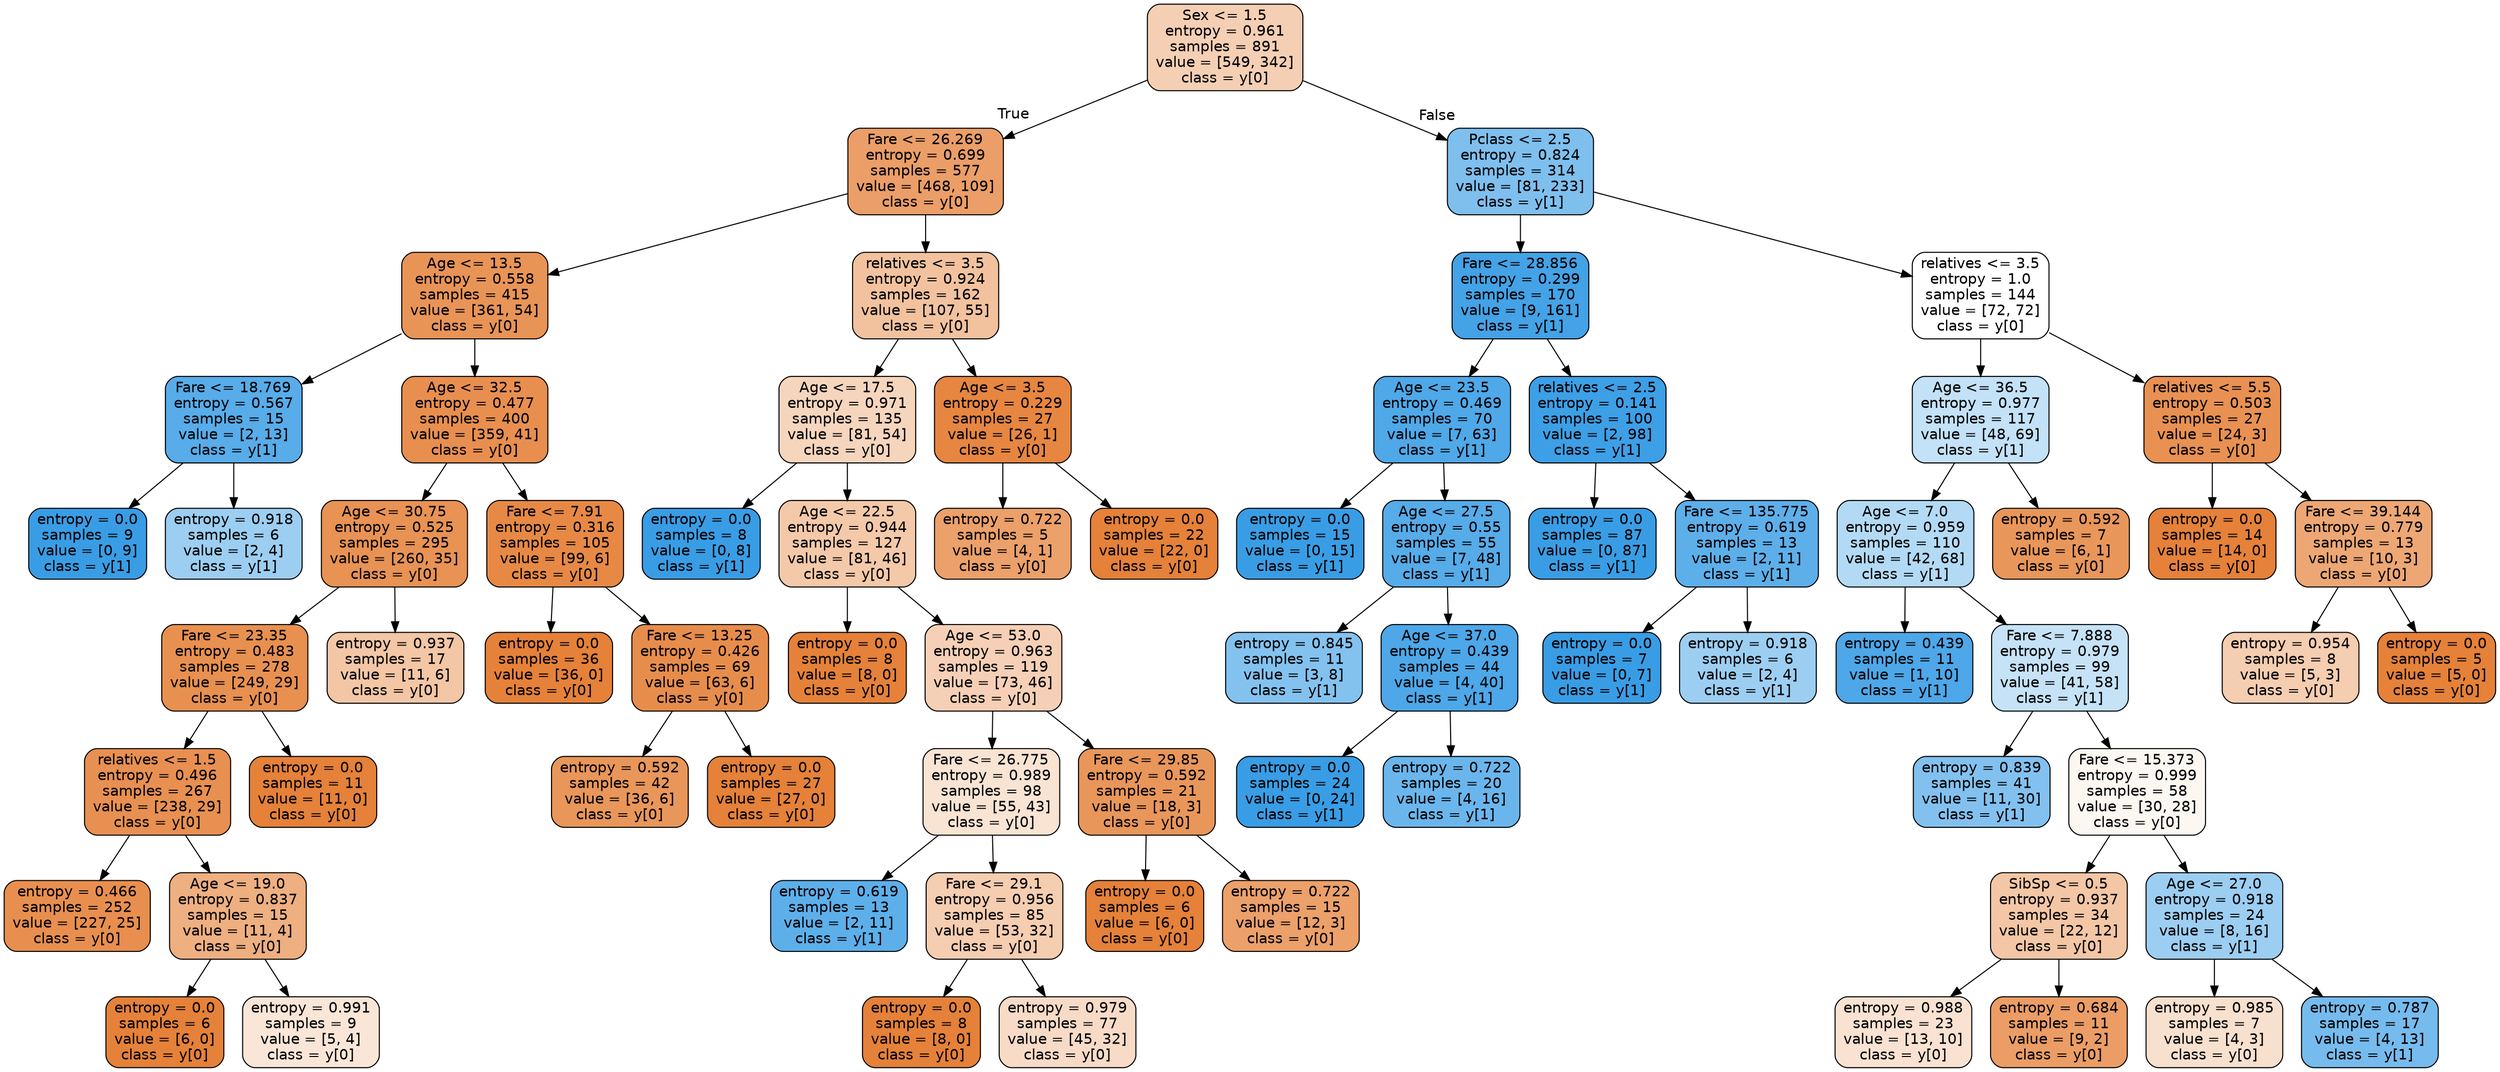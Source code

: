 digraph Tree {
node [shape=box, style="filled, rounded", color="black", fontname=helvetica] ;
edge [fontname=helvetica] ;
0 [label="Sex <= 1.5\nentropy = 0.961\nsamples = 891\nvalue = [549, 342]\nclass = y[0]", fillcolor="#f5cfb4"] ;
1 [label="Fare <= 26.269\nentropy = 0.699\nsamples = 577\nvalue = [468, 109]\nclass = y[0]", fillcolor="#eb9e67"] ;
0 -> 1 [labeldistance=2.5, labelangle=45, headlabel="True"] ;
5 [label="Age <= 13.5\nentropy = 0.558\nsamples = 415\nvalue = [361, 54]\nclass = y[0]", fillcolor="#e99457"] ;
1 -> 5 ;
7 [label="Fare <= 18.769\nentropy = 0.567\nsamples = 15\nvalue = [2, 13]\nclass = y[1]", fillcolor="#57ace9"] ;
5 -> 7 ;
37 [label="entropy = 0.0\nsamples = 9\nvalue = [0, 9]\nclass = y[1]", fillcolor="#399de5"] ;
7 -> 37 ;
38 [label="entropy = 0.918\nsamples = 6\nvalue = [2, 4]\nclass = y[1]", fillcolor="#9ccef2"] ;
7 -> 38 ;
8 [label="Age <= 32.5\nentropy = 0.477\nsamples = 400\nvalue = [359, 41]\nclass = y[0]", fillcolor="#e88f50"] ;
5 -> 8 ;
43 [label="Age <= 30.75\nentropy = 0.525\nsamples = 295\nvalue = [260, 35]\nclass = y[0]", fillcolor="#e89254"] ;
8 -> 43 ;
45 [label="Fare <= 23.35\nentropy = 0.483\nsamples = 278\nvalue = [249, 29]\nclass = y[0]", fillcolor="#e89050"] ;
43 -> 45 ;
55 [label="relatives <= 1.5\nentropy = 0.496\nsamples = 267\nvalue = [238, 29]\nclass = y[0]", fillcolor="#e89051"] ;
45 -> 55 ;
57 [label="entropy = 0.466\nsamples = 252\nvalue = [227, 25]\nclass = y[0]", fillcolor="#e88f4f"] ;
55 -> 57 ;
58 [label="Age <= 19.0\nentropy = 0.837\nsamples = 15\nvalue = [11, 4]\nclass = y[0]", fillcolor="#eeaf81"] ;
55 -> 58 ;
59 [label="entropy = 0.0\nsamples = 6\nvalue = [6, 0]\nclass = y[0]", fillcolor="#e58139"] ;
58 -> 59 ;
60 [label="entropy = 0.991\nsamples = 9\nvalue = [5, 4]\nclass = y[0]", fillcolor="#fae6d7"] ;
58 -> 60 ;
56 [label="entropy = 0.0\nsamples = 11\nvalue = [11, 0]\nclass = y[0]", fillcolor="#e58139"] ;
45 -> 56 ;
46 [label="entropy = 0.937\nsamples = 17\nvalue = [11, 6]\nclass = y[0]", fillcolor="#f3c6a5"] ;
43 -> 46 ;
44 [label="Fare <= 7.91\nentropy = 0.316\nsamples = 105\nvalue = [99, 6]\nclass = y[0]", fillcolor="#e78945"] ;
8 -> 44 ;
47 [label="entropy = 0.0\nsamples = 36\nvalue = [36, 0]\nclass = y[0]", fillcolor="#e58139"] ;
44 -> 47 ;
48 [label="Fare <= 13.25\nentropy = 0.426\nsamples = 69\nvalue = [63, 6]\nclass = y[0]", fillcolor="#e78d4c"] ;
44 -> 48 ;
49 [label="entropy = 0.592\nsamples = 42\nvalue = [36, 6]\nclass = y[0]", fillcolor="#e9965a"] ;
48 -> 49 ;
50 [label="entropy = 0.0\nsamples = 27\nvalue = [27, 0]\nclass = y[0]", fillcolor="#e58139"] ;
48 -> 50 ;
6 [label="relatives <= 3.5\nentropy = 0.924\nsamples = 162\nvalue = [107, 55]\nclass = y[0]", fillcolor="#f2c29f"] ;
1 -> 6 ;
11 [label="Age <= 17.5\nentropy = 0.971\nsamples = 135\nvalue = [81, 54]\nclass = y[0]", fillcolor="#f6d5bd"] ;
6 -> 11 ;
13 [label="entropy = 0.0\nsamples = 8\nvalue = [0, 8]\nclass = y[1]", fillcolor="#399de5"] ;
11 -> 13 ;
14 [label="Age <= 22.5\nentropy = 0.944\nsamples = 127\nvalue = [81, 46]\nclass = y[0]", fillcolor="#f4c9a9"] ;
11 -> 14 ;
15 [label="entropy = 0.0\nsamples = 8\nvalue = [8, 0]\nclass = y[0]", fillcolor="#e58139"] ;
14 -> 15 ;
16 [label="Age <= 53.0\nentropy = 0.963\nsamples = 119\nvalue = [73, 46]\nclass = y[0]", fillcolor="#f5d0b6"] ;
14 -> 16 ;
17 [label="Fare <= 26.775\nentropy = 0.989\nsamples = 98\nvalue = [55, 43]\nclass = y[0]", fillcolor="#f9e4d4"] ;
16 -> 17 ;
19 [label="entropy = 0.619\nsamples = 13\nvalue = [2, 11]\nclass = y[1]", fillcolor="#5dafea"] ;
17 -> 19 ;
20 [label="Fare <= 29.1\nentropy = 0.956\nsamples = 85\nvalue = [53, 32]\nclass = y[0]", fillcolor="#f5cdb1"] ;
17 -> 20 ;
21 [label="entropy = 0.0\nsamples = 8\nvalue = [8, 0]\nclass = y[0]", fillcolor="#e58139"] ;
20 -> 21 ;
22 [label="entropy = 0.979\nsamples = 77\nvalue = [45, 32]\nclass = y[0]", fillcolor="#f7dbc6"] ;
20 -> 22 ;
18 [label="Fare <= 29.85\nentropy = 0.592\nsamples = 21\nvalue = [18, 3]\nclass = y[0]", fillcolor="#e9965a"] ;
16 -> 18 ;
69 [label="entropy = 0.0\nsamples = 6\nvalue = [6, 0]\nclass = y[0]", fillcolor="#e58139"] ;
18 -> 69 ;
70 [label="entropy = 0.722\nsamples = 15\nvalue = [12, 3]\nclass = y[0]", fillcolor="#eca06a"] ;
18 -> 70 ;
12 [label="Age <= 3.5\nentropy = 0.229\nsamples = 27\nvalue = [26, 1]\nclass = y[0]", fillcolor="#e68641"] ;
6 -> 12 ;
41 [label="entropy = 0.722\nsamples = 5\nvalue = [4, 1]\nclass = y[0]", fillcolor="#eca06a"] ;
12 -> 41 ;
42 [label="entropy = 0.0\nsamples = 22\nvalue = [22, 0]\nclass = y[0]", fillcolor="#e58139"] ;
12 -> 42 ;
2 [label="Pclass <= 2.5\nentropy = 0.824\nsamples = 314\nvalue = [81, 233]\nclass = y[1]", fillcolor="#7ebfee"] ;
0 -> 2 [labeldistance=2.5, labelangle=-45, headlabel="False"] ;
3 [label="Fare <= 28.856\nentropy = 0.299\nsamples = 170\nvalue = [9, 161]\nclass = y[1]", fillcolor="#44a2e6"] ;
2 -> 3 ;
25 [label="Age <= 23.5\nentropy = 0.469\nsamples = 70\nvalue = [7, 63]\nclass = y[1]", fillcolor="#4fa8e8"] ;
3 -> 25 ;
39 [label="entropy = 0.0\nsamples = 15\nvalue = [0, 15]\nclass = y[1]", fillcolor="#399de5"] ;
25 -> 39 ;
40 [label="Age <= 27.5\nentropy = 0.55\nsamples = 55\nvalue = [7, 48]\nclass = y[1]", fillcolor="#56abe9"] ;
25 -> 40 ;
63 [label="entropy = 0.845\nsamples = 11\nvalue = [3, 8]\nclass = y[1]", fillcolor="#83c2ef"] ;
40 -> 63 ;
64 [label="Age <= 37.0\nentropy = 0.439\nsamples = 44\nvalue = [4, 40]\nclass = y[1]", fillcolor="#4da7e8"] ;
40 -> 64 ;
65 [label="entropy = 0.0\nsamples = 24\nvalue = [0, 24]\nclass = y[1]", fillcolor="#399de5"] ;
64 -> 65 ;
66 [label="entropy = 0.722\nsamples = 20\nvalue = [4, 16]\nclass = y[1]", fillcolor="#6ab6ec"] ;
64 -> 66 ;
26 [label="relatives <= 2.5\nentropy = 0.141\nsamples = 100\nvalue = [2, 98]\nclass = y[1]", fillcolor="#3d9fe6"] ;
3 -> 26 ;
27 [label="entropy = 0.0\nsamples = 87\nvalue = [0, 87]\nclass = y[1]", fillcolor="#399de5"] ;
26 -> 27 ;
28 [label="Fare <= 135.775\nentropy = 0.619\nsamples = 13\nvalue = [2, 11]\nclass = y[1]", fillcolor="#5dafea"] ;
26 -> 28 ;
51 [label="entropy = 0.0\nsamples = 7\nvalue = [0, 7]\nclass = y[1]", fillcolor="#399de5"] ;
28 -> 51 ;
52 [label="entropy = 0.918\nsamples = 6\nvalue = [2, 4]\nclass = y[1]", fillcolor="#9ccef2"] ;
28 -> 52 ;
4 [label="relatives <= 3.5\nentropy = 1.0\nsamples = 144\nvalue = [72, 72]\nclass = y[0]", fillcolor="#ffffff"] ;
2 -> 4 ;
9 [label="Age <= 36.5\nentropy = 0.977\nsamples = 117\nvalue = [48, 69]\nclass = y[1]", fillcolor="#c3e1f7"] ;
4 -> 9 ;
23 [label="Age <= 7.0\nentropy = 0.959\nsamples = 110\nvalue = [42, 68]\nclass = y[1]", fillcolor="#b3daf5"] ;
9 -> 23 ;
29 [label="entropy = 0.439\nsamples = 11\nvalue = [1, 10]\nclass = y[1]", fillcolor="#4da7e8"] ;
23 -> 29 ;
30 [label="Fare <= 7.888\nentropy = 0.979\nsamples = 99\nvalue = [41, 58]\nclass = y[1]", fillcolor="#c5e2f7"] ;
23 -> 30 ;
31 [label="entropy = 0.839\nsamples = 41\nvalue = [11, 30]\nclass = y[1]", fillcolor="#82c1ef"] ;
30 -> 31 ;
32 [label="Fare <= 15.373\nentropy = 0.999\nsamples = 58\nvalue = [30, 28]\nclass = y[0]", fillcolor="#fdf7f2"] ;
30 -> 32 ;
33 [label="SibSp <= 0.5\nentropy = 0.937\nsamples = 34\nvalue = [22, 12]\nclass = y[0]", fillcolor="#f3c6a5"] ;
32 -> 33 ;
67 [label="entropy = 0.988\nsamples = 23\nvalue = [13, 10]\nclass = y[0]", fillcolor="#f9e2d1"] ;
33 -> 67 ;
68 [label="entropy = 0.684\nsamples = 11\nvalue = [9, 2]\nclass = y[0]", fillcolor="#eb9d65"] ;
33 -> 68 ;
34 [label="Age <= 27.0\nentropy = 0.918\nsamples = 24\nvalue = [8, 16]\nclass = y[1]", fillcolor="#9ccef2"] ;
32 -> 34 ;
61 [label="entropy = 0.985\nsamples = 7\nvalue = [4, 3]\nclass = y[0]", fillcolor="#f8e0ce"] ;
34 -> 61 ;
62 [label="entropy = 0.787\nsamples = 17\nvalue = [4, 13]\nclass = y[1]", fillcolor="#76bbed"] ;
34 -> 62 ;
24 [label="entropy = 0.592\nsamples = 7\nvalue = [6, 1]\nclass = y[0]", fillcolor="#e9965a"] ;
9 -> 24 ;
10 [label="relatives <= 5.5\nentropy = 0.503\nsamples = 27\nvalue = [24, 3]\nclass = y[0]", fillcolor="#e89152"] ;
4 -> 10 ;
35 [label="entropy = 0.0\nsamples = 14\nvalue = [14, 0]\nclass = y[0]", fillcolor="#e58139"] ;
10 -> 35 ;
36 [label="Fare <= 39.144\nentropy = 0.779\nsamples = 13\nvalue = [10, 3]\nclass = y[0]", fillcolor="#eda774"] ;
10 -> 36 ;
53 [label="entropy = 0.954\nsamples = 8\nvalue = [5, 3]\nclass = y[0]", fillcolor="#f5cdb0"] ;
36 -> 53 ;
54 [label="entropy = 0.0\nsamples = 5\nvalue = [5, 0]\nclass = y[0]", fillcolor="#e58139"] ;
36 -> 54 ;
}